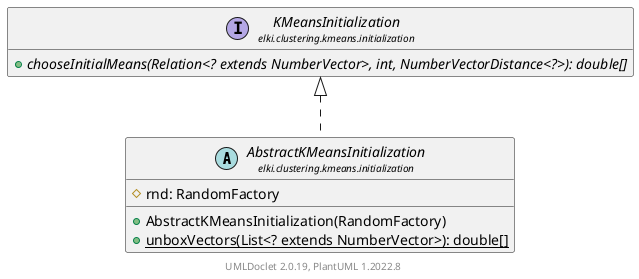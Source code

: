 @startuml
    remove .*\.(Instance|Par|Parameterizer|Factory)$
    set namespaceSeparator none
    hide empty fields
    hide empty methods

    abstract class "<size:14>AbstractKMeansInitialization\n<size:10>elki.clustering.kmeans.initialization" as elki.clustering.kmeans.initialization.AbstractKMeansInitialization [[AbstractKMeansInitialization.html]] {
        #rnd: RandomFactory
        +AbstractKMeansInitialization(RandomFactory)
        {static} +unboxVectors(List<? extends NumberVector>): double[]
    }

    interface "<size:14>KMeansInitialization\n<size:10>elki.clustering.kmeans.initialization" as elki.clustering.kmeans.initialization.KMeansInitialization [[KMeansInitialization.html]] {
        {abstract} +chooseInitialMeans(Relation<? extends NumberVector>, int, NumberVectorDistance<?>): double[]
    }
    abstract class "<size:14>AbstractKMeansInitialization.Par\n<size:10>elki.clustering.kmeans.initialization" as elki.clustering.kmeans.initialization.AbstractKMeansInitialization.Par [[AbstractKMeansInitialization.Par.html]]

    elki.clustering.kmeans.initialization.KMeansInitialization <|.. elki.clustering.kmeans.initialization.AbstractKMeansInitialization
    elki.clustering.kmeans.initialization.AbstractKMeansInitialization +-- elki.clustering.kmeans.initialization.AbstractKMeansInitialization.Par

    center footer UMLDoclet 2.0.19, PlantUML 1.2022.8
@enduml
